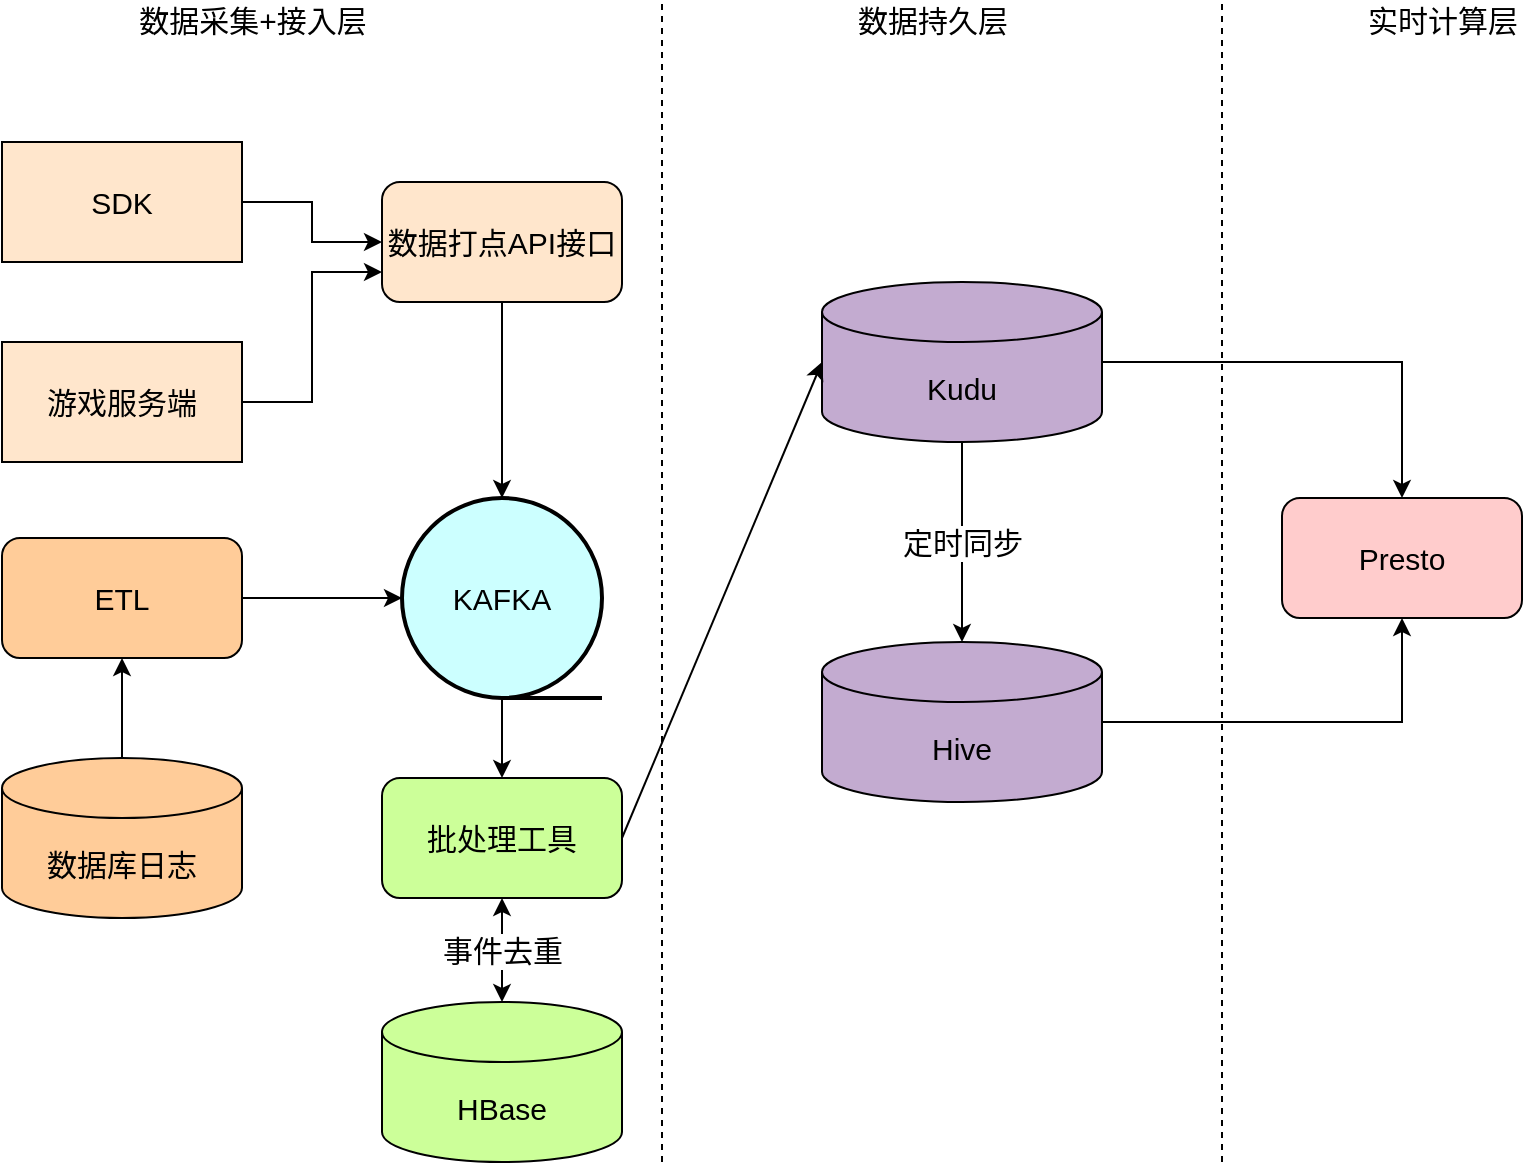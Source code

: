<mxfile version="14.8.2" type="github">
  <diagram id="gmzT7qAxRRQKDtgjNAwL" name="Page-1">
    <mxGraphModel dx="1422" dy="762" grid="1" gridSize="10" guides="1" tooltips="1" connect="1" arrows="1" fold="1" page="1" pageScale="1" pageWidth="827" pageHeight="1169" math="0" shadow="0">
      <root>
        <mxCell id="0" />
        <mxCell id="1" parent="0" />
        <mxCell id="NiJm4WGMdRTkjTj1029J-20" value="" style="edgeStyle=orthogonalEdgeStyle;rounded=0;orthogonalLoop=1;jettySize=auto;html=1;entryX=0.5;entryY=0;entryDx=0;entryDy=0;entryPerimeter=0;fontSize=15;" edge="1" parent="1" source="NiJm4WGMdRTkjTj1029J-1" target="NiJm4WGMdRTkjTj1029J-14">
          <mxGeometry relative="1" as="geometry">
            <mxPoint x="290" y="340" as="targetPoint" />
          </mxGeometry>
        </mxCell>
        <mxCell id="NiJm4WGMdRTkjTj1029J-1" value="数据打点API接口" style="rounded=1;whiteSpace=wrap;html=1;fillColor=#FFE6CC;fontSize=15;" vertex="1" parent="1">
          <mxGeometry x="230" y="200" width="120" height="60" as="geometry" />
        </mxCell>
        <mxCell id="NiJm4WGMdRTkjTj1029J-3" value="" style="endArrow=none;dashed=1;html=1;fontSize=15;" edge="1" parent="1">
          <mxGeometry width="50" height="50" relative="1" as="geometry">
            <mxPoint x="370" y="690" as="sourcePoint" />
            <mxPoint x="370" y="110" as="targetPoint" />
          </mxGeometry>
        </mxCell>
        <mxCell id="NiJm4WGMdRTkjTj1029J-4" value="数据采集+接入层" style="text;html=1;align=center;verticalAlign=middle;resizable=0;points=[];autosize=1;strokeColor=none;fontSize=15;" vertex="1" parent="1">
          <mxGeometry x="100" y="109" width="130" height="20" as="geometry" />
        </mxCell>
        <mxCell id="NiJm4WGMdRTkjTj1029J-5" value="数据持久层" style="text;html=1;align=center;verticalAlign=middle;resizable=0;points=[];autosize=1;strokeColor=none;fontSize=15;" vertex="1" parent="1">
          <mxGeometry x="460" y="109" width="90" height="20" as="geometry" />
        </mxCell>
        <mxCell id="NiJm4WGMdRTkjTj1029J-6" value="" style="endArrow=none;dashed=1;html=1;fontSize=15;" edge="1" parent="1">
          <mxGeometry width="50" height="50" relative="1" as="geometry">
            <mxPoint x="650" y="690" as="sourcePoint" />
            <mxPoint x="650" y="110" as="targetPoint" />
          </mxGeometry>
        </mxCell>
        <mxCell id="NiJm4WGMdRTkjTj1029J-7" value="实时计算层" style="text;html=1;align=center;verticalAlign=middle;resizable=0;points=[];autosize=1;strokeColor=none;fontSize=15;" vertex="1" parent="1">
          <mxGeometry x="715" y="109" width="90" height="20" as="geometry" />
        </mxCell>
        <mxCell id="NiJm4WGMdRTkjTj1029J-10" value="" style="edgeStyle=orthogonalEdgeStyle;rounded=0;orthogonalLoop=1;jettySize=auto;html=1;fillColor=#FFE6CC;fontSize=15;" edge="1" parent="1" source="NiJm4WGMdRTkjTj1029J-8" target="NiJm4WGMdRTkjTj1029J-1">
          <mxGeometry relative="1" as="geometry" />
        </mxCell>
        <mxCell id="NiJm4WGMdRTkjTj1029J-8" value="SDK" style="rounded=0;whiteSpace=wrap;html=1;fillColor=#FFE6CC;fontSize=15;" vertex="1" parent="1">
          <mxGeometry x="40" y="180" width="120" height="60" as="geometry" />
        </mxCell>
        <mxCell id="NiJm4WGMdRTkjTj1029J-12" value="" style="edgeStyle=orthogonalEdgeStyle;rounded=0;orthogonalLoop=1;jettySize=auto;html=1;entryX=0;entryY=0.75;entryDx=0;entryDy=0;fillColor=#FFE6CC;fontSize=15;" edge="1" parent="1" source="NiJm4WGMdRTkjTj1029J-9" target="NiJm4WGMdRTkjTj1029J-1">
          <mxGeometry relative="1" as="geometry">
            <mxPoint x="220" y="230" as="targetPoint" />
          </mxGeometry>
        </mxCell>
        <mxCell id="NiJm4WGMdRTkjTj1029J-9" value="游戏服务端" style="rounded=0;whiteSpace=wrap;html=1;fillColor=#FFE6CC;fontSize=15;" vertex="1" parent="1">
          <mxGeometry x="40" y="280" width="120" height="60" as="geometry" />
        </mxCell>
        <mxCell id="NiJm4WGMdRTkjTj1029J-24" value="" style="edgeStyle=orthogonalEdgeStyle;rounded=0;orthogonalLoop=1;jettySize=auto;html=1;fontSize=15;" edge="1" parent="1" source="NiJm4WGMdRTkjTj1029J-14" target="NiJm4WGMdRTkjTj1029J-21">
          <mxGeometry relative="1" as="geometry" />
        </mxCell>
        <mxCell id="NiJm4WGMdRTkjTj1029J-14" value="KAFKA" style="strokeWidth=2;html=1;shape=mxgraph.flowchart.sequential_data;whiteSpace=wrap;fillColor=#CCFFFF;fontSize=15;" vertex="1" parent="1">
          <mxGeometry x="240" y="358" width="100" height="100" as="geometry" />
        </mxCell>
        <mxCell id="NiJm4WGMdRTkjTj1029J-18" value="" style="edgeStyle=orthogonalEdgeStyle;rounded=0;orthogonalLoop=1;jettySize=auto;html=1;fontSize=15;" edge="1" parent="1" source="NiJm4WGMdRTkjTj1029J-15" target="NiJm4WGMdRTkjTj1029J-14">
          <mxGeometry relative="1" as="geometry" />
        </mxCell>
        <mxCell id="NiJm4WGMdRTkjTj1029J-15" value="ETL" style="rounded=1;whiteSpace=wrap;html=1;fillColor=#FFCC99;fontSize=15;" vertex="1" parent="1">
          <mxGeometry x="40" y="378" width="120" height="60" as="geometry" />
        </mxCell>
        <mxCell id="NiJm4WGMdRTkjTj1029J-17" value="" style="edgeStyle=orthogonalEdgeStyle;rounded=0;orthogonalLoop=1;jettySize=auto;html=1;fillColor=#FFCC99;fontSize=15;" edge="1" parent="1" source="NiJm4WGMdRTkjTj1029J-16" target="NiJm4WGMdRTkjTj1029J-15">
          <mxGeometry relative="1" as="geometry" />
        </mxCell>
        <mxCell id="NiJm4WGMdRTkjTj1029J-16" value="数据库日志" style="shape=cylinder3;whiteSpace=wrap;html=1;boundedLbl=1;backgroundOutline=1;size=15;fillColor=#FFCC99;fontSize=15;" vertex="1" parent="1">
          <mxGeometry x="40" y="488" width="120" height="80" as="geometry" />
        </mxCell>
        <mxCell id="NiJm4WGMdRTkjTj1029J-21" value="批处理工具" style="rounded=1;whiteSpace=wrap;html=1;fillColor=#CCFF99;fontSize=15;" vertex="1" parent="1">
          <mxGeometry x="230" y="498" width="120" height="60" as="geometry" />
        </mxCell>
        <mxCell id="NiJm4WGMdRTkjTj1029J-22" value="HBase" style="shape=cylinder3;whiteSpace=wrap;html=1;boundedLbl=1;backgroundOutline=1;size=15;fillColor=#CCFF99;fontSize=15;" vertex="1" parent="1">
          <mxGeometry x="230" y="610" width="120" height="80" as="geometry" />
        </mxCell>
        <mxCell id="NiJm4WGMdRTkjTj1029J-23" value="事件去重" style="endArrow=classic;startArrow=classic;html=1;entryX=0.5;entryY=1;entryDx=0;entryDy=0;fillColor=#CCFF99;fontSize=15;" edge="1" parent="1" target="NiJm4WGMdRTkjTj1029J-21">
          <mxGeometry width="50" height="50" relative="1" as="geometry">
            <mxPoint x="290" y="610" as="sourcePoint" />
            <mxPoint x="310" y="560" as="targetPoint" />
          </mxGeometry>
        </mxCell>
        <mxCell id="NiJm4WGMdRTkjTj1029J-28" value="定时同步" style="edgeStyle=orthogonalEdgeStyle;rounded=0;orthogonalLoop=1;jettySize=auto;html=1;fillColor=#C3ABD0;fontSize=15;" edge="1" parent="1" source="NiJm4WGMdRTkjTj1029J-25" target="NiJm4WGMdRTkjTj1029J-26">
          <mxGeometry relative="1" as="geometry" />
        </mxCell>
        <mxCell id="NiJm4WGMdRTkjTj1029J-31" value="" style="edgeStyle=orthogonalEdgeStyle;rounded=0;orthogonalLoop=1;jettySize=auto;html=1;entryX=0.5;entryY=0;entryDx=0;entryDy=0;fontSize=15;" edge="1" parent="1" source="NiJm4WGMdRTkjTj1029J-25" target="NiJm4WGMdRTkjTj1029J-29">
          <mxGeometry relative="1" as="geometry">
            <mxPoint x="670" y="290" as="targetPoint" />
          </mxGeometry>
        </mxCell>
        <mxCell id="NiJm4WGMdRTkjTj1029J-25" value="Kudu" style="shape=cylinder3;whiteSpace=wrap;html=1;boundedLbl=1;backgroundOutline=1;size=15;fillColor=#C3ABD0;fontSize=15;" vertex="1" parent="1">
          <mxGeometry x="450" y="250" width="140" height="80" as="geometry" />
        </mxCell>
        <mxCell id="NiJm4WGMdRTkjTj1029J-33" value="" style="edgeStyle=orthogonalEdgeStyle;rounded=0;orthogonalLoop=1;jettySize=auto;html=1;entryX=0.5;entryY=1;entryDx=0;entryDy=0;fontSize=15;" edge="1" parent="1" source="NiJm4WGMdRTkjTj1029J-26" target="NiJm4WGMdRTkjTj1029J-29">
          <mxGeometry relative="1" as="geometry">
            <mxPoint x="670" y="470" as="targetPoint" />
          </mxGeometry>
        </mxCell>
        <mxCell id="NiJm4WGMdRTkjTj1029J-26" value="Hive" style="shape=cylinder3;whiteSpace=wrap;html=1;boundedLbl=1;backgroundOutline=1;size=15;fillColor=#C3ABD0;fontSize=15;" vertex="1" parent="1">
          <mxGeometry x="450" y="430" width="140" height="80" as="geometry" />
        </mxCell>
        <mxCell id="NiJm4WGMdRTkjTj1029J-27" value="" style="endArrow=classic;html=1;exitX=1;exitY=0.5;exitDx=0;exitDy=0;entryX=0;entryY=0.5;entryDx=0;entryDy=0;entryPerimeter=0;fontSize=15;" edge="1" parent="1" source="NiJm4WGMdRTkjTj1029J-21" target="NiJm4WGMdRTkjTj1029J-25">
          <mxGeometry width="50" height="50" relative="1" as="geometry">
            <mxPoint x="360" y="550" as="sourcePoint" />
            <mxPoint x="410" y="500" as="targetPoint" />
          </mxGeometry>
        </mxCell>
        <mxCell id="NiJm4WGMdRTkjTj1029J-29" value="Presto" style="rounded=1;whiteSpace=wrap;html=1;fillColor=#FFCCCC;fontSize=15;" vertex="1" parent="1">
          <mxGeometry x="680" y="358" width="120" height="60" as="geometry" />
        </mxCell>
      </root>
    </mxGraphModel>
  </diagram>
</mxfile>
